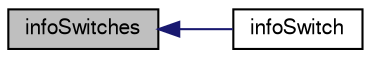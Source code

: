 digraph "infoSwitches"
{
  bgcolor="transparent";
  edge [fontname="FreeSans",fontsize="10",labelfontname="FreeSans",labelfontsize="10"];
  node [fontname="FreeSans",fontsize="10",shape=record];
  rankdir="LR";
  Node2244 [label="infoSwitches",height=0.2,width=0.4,color="black", fillcolor="grey75", style="filled", fontcolor="black"];
  Node2244 -> Node2245 [dir="back",color="midnightblue",fontsize="10",style="solid",fontname="FreeSans"];
  Node2245 [label="infoSwitch",height=0.2,width=0.4,color="black",URL="$a21163.html#a921eb74f68fa6fe03388d001d1583be2",tooltip="Lookup info switch or add default value. "];
}
